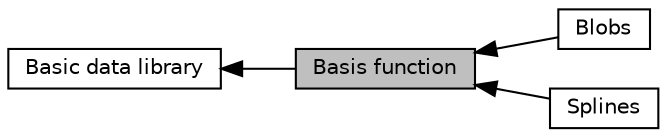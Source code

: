 digraph "Basis function"
{
  edge [fontname="Helvetica",fontsize="10",labelfontname="Helvetica",labelfontsize="10"];
  node [fontname="Helvetica",fontsize="10",shape=record];
  rankdir=LR;
  Node0 [label="Basis function",height=0.2,width=0.4,color="black", fillcolor="grey75", style="filled", fontcolor="black"];
  Node2 [label="Blobs",height=0.2,width=0.4,color="black", fillcolor="white", style="filled",URL="$group__Blobs.html"];
  Node1 [label="Basic data library",height=0.2,width=0.4,color="black", fillcolor="white", style="filled",URL="$group__DataLibrary.html"];
  Node3 [label="Splines",height=0.2,width=0.4,color="black", fillcolor="white", style="filled",URL="$group__Splines.html"];
  Node1->Node0 [shape=plaintext, dir="back", style="solid"];
  Node0->Node2 [shape=plaintext, dir="back", style="solid"];
  Node0->Node3 [shape=plaintext, dir="back", style="solid"];
}

